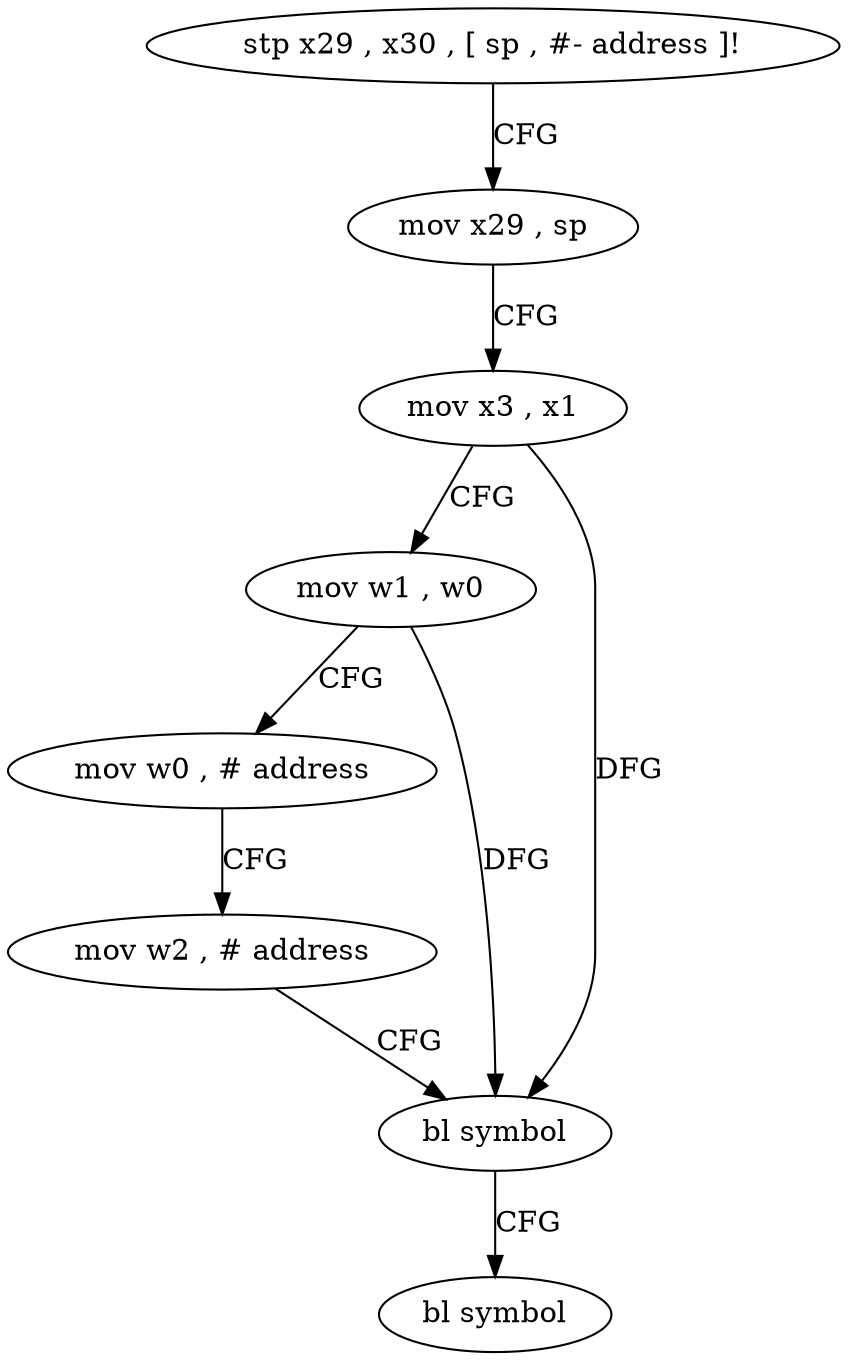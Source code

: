 digraph "func" {
"4233636" [label = "stp x29 , x30 , [ sp , #- address ]!" ]
"4233640" [label = "mov x29 , sp" ]
"4233644" [label = "mov x3 , x1" ]
"4233648" [label = "mov w1 , w0" ]
"4233652" [label = "mov w0 , # address" ]
"4233656" [label = "mov w2 , # address" ]
"4233660" [label = "bl symbol" ]
"4233664" [label = "bl symbol" ]
"4233636" -> "4233640" [ label = "CFG" ]
"4233640" -> "4233644" [ label = "CFG" ]
"4233644" -> "4233648" [ label = "CFG" ]
"4233644" -> "4233660" [ label = "DFG" ]
"4233648" -> "4233652" [ label = "CFG" ]
"4233648" -> "4233660" [ label = "DFG" ]
"4233652" -> "4233656" [ label = "CFG" ]
"4233656" -> "4233660" [ label = "CFG" ]
"4233660" -> "4233664" [ label = "CFG" ]
}
